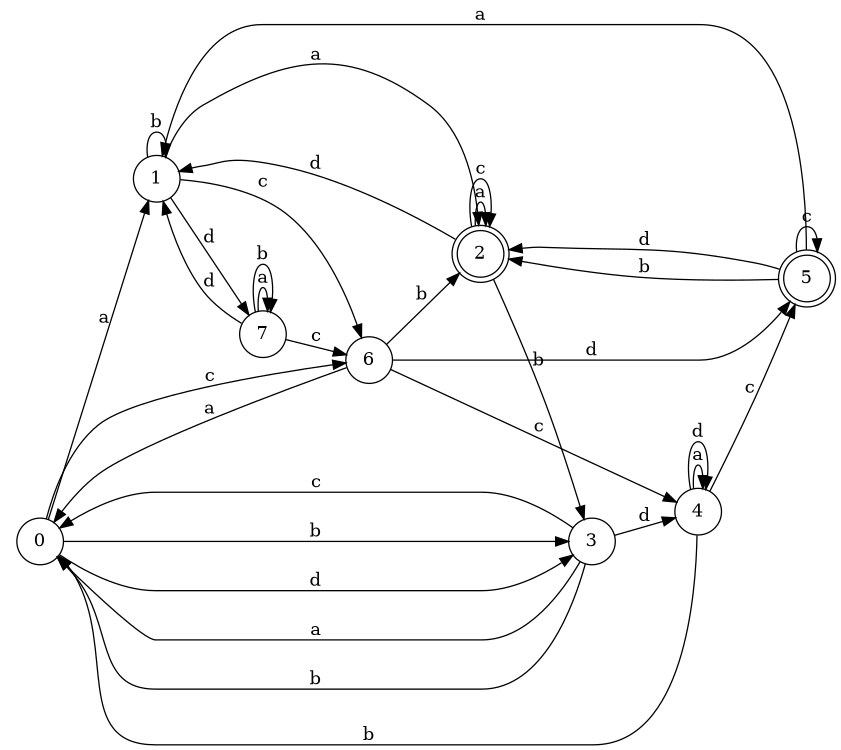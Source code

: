 digraph n7_7 {
__start0 [label="" shape="none"];

rankdir=LR;
size="8,5";

s0 [style="filled", color="black", fillcolor="white" shape="circle", label="0"];
s1 [style="filled", color="black", fillcolor="white" shape="circle", label="1"];
s2 [style="rounded,filled", color="black", fillcolor="white" shape="doublecircle", label="2"];
s3 [style="filled", color="black", fillcolor="white" shape="circle", label="3"];
s4 [style="filled", color="black", fillcolor="white" shape="circle", label="4"];
s5 [style="rounded,filled", color="black", fillcolor="white" shape="doublecircle", label="5"];
s6 [style="filled", color="black", fillcolor="white" shape="circle", label="6"];
s7 [style="filled", color="black", fillcolor="white" shape="circle", label="7"];
s0 -> s1 [label="a"];
s0 -> s3 [label="b"];
s0 -> s6 [label="c"];
s0 -> s3 [label="d"];
s1 -> s2 [label="a"];
s1 -> s1 [label="b"];
s1 -> s6 [label="c"];
s1 -> s7 [label="d"];
s2 -> s2 [label="a"];
s2 -> s3 [label="b"];
s2 -> s2 [label="c"];
s2 -> s1 [label="d"];
s3 -> s0 [label="a"];
s3 -> s0 [label="b"];
s3 -> s0 [label="c"];
s3 -> s4 [label="d"];
s4 -> s4 [label="a"];
s4 -> s0 [label="b"];
s4 -> s5 [label="c"];
s4 -> s4 [label="d"];
s5 -> s1 [label="a"];
s5 -> s2 [label="b"];
s5 -> s5 [label="c"];
s5 -> s2 [label="d"];
s6 -> s0 [label="a"];
s6 -> s2 [label="b"];
s6 -> s4 [label="c"];
s6 -> s5 [label="d"];
s7 -> s7 [label="a"];
s7 -> s7 [label="b"];
s7 -> s6 [label="c"];
s7 -> s1 [label="d"];

}
